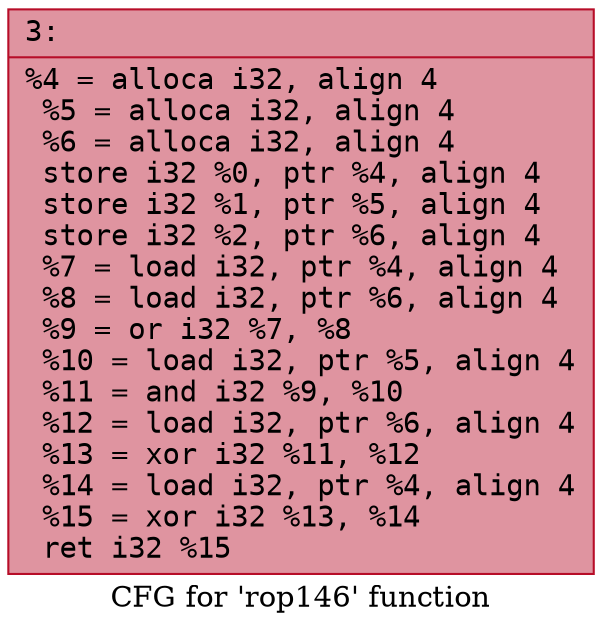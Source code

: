 digraph "CFG for 'rop146' function" {
	label="CFG for 'rop146' function";

	Node0x6000015c0c80 [shape=record,color="#b70d28ff", style=filled, fillcolor="#b70d2870" fontname="Courier",label="{3:\l|  %4 = alloca i32, align 4\l  %5 = alloca i32, align 4\l  %6 = alloca i32, align 4\l  store i32 %0, ptr %4, align 4\l  store i32 %1, ptr %5, align 4\l  store i32 %2, ptr %6, align 4\l  %7 = load i32, ptr %4, align 4\l  %8 = load i32, ptr %6, align 4\l  %9 = or i32 %7, %8\l  %10 = load i32, ptr %5, align 4\l  %11 = and i32 %9, %10\l  %12 = load i32, ptr %6, align 4\l  %13 = xor i32 %11, %12\l  %14 = load i32, ptr %4, align 4\l  %15 = xor i32 %13, %14\l  ret i32 %15\l}"];
}
